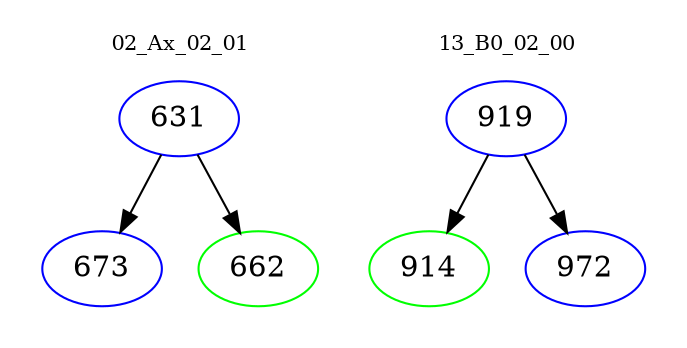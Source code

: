 digraph{
subgraph cluster_0 {
color = white
label = "02_Ax_02_01";
fontsize=10;
T0_631 [label="631", color="blue"]
T0_631 -> T0_673 [color="black"]
T0_673 [label="673", color="blue"]
T0_631 -> T0_662 [color="black"]
T0_662 [label="662", color="green"]
}
subgraph cluster_1 {
color = white
label = "13_B0_02_00";
fontsize=10;
T1_919 [label="919", color="blue"]
T1_919 -> T1_914 [color="black"]
T1_914 [label="914", color="green"]
T1_919 -> T1_972 [color="black"]
T1_972 [label="972", color="blue"]
}
}
